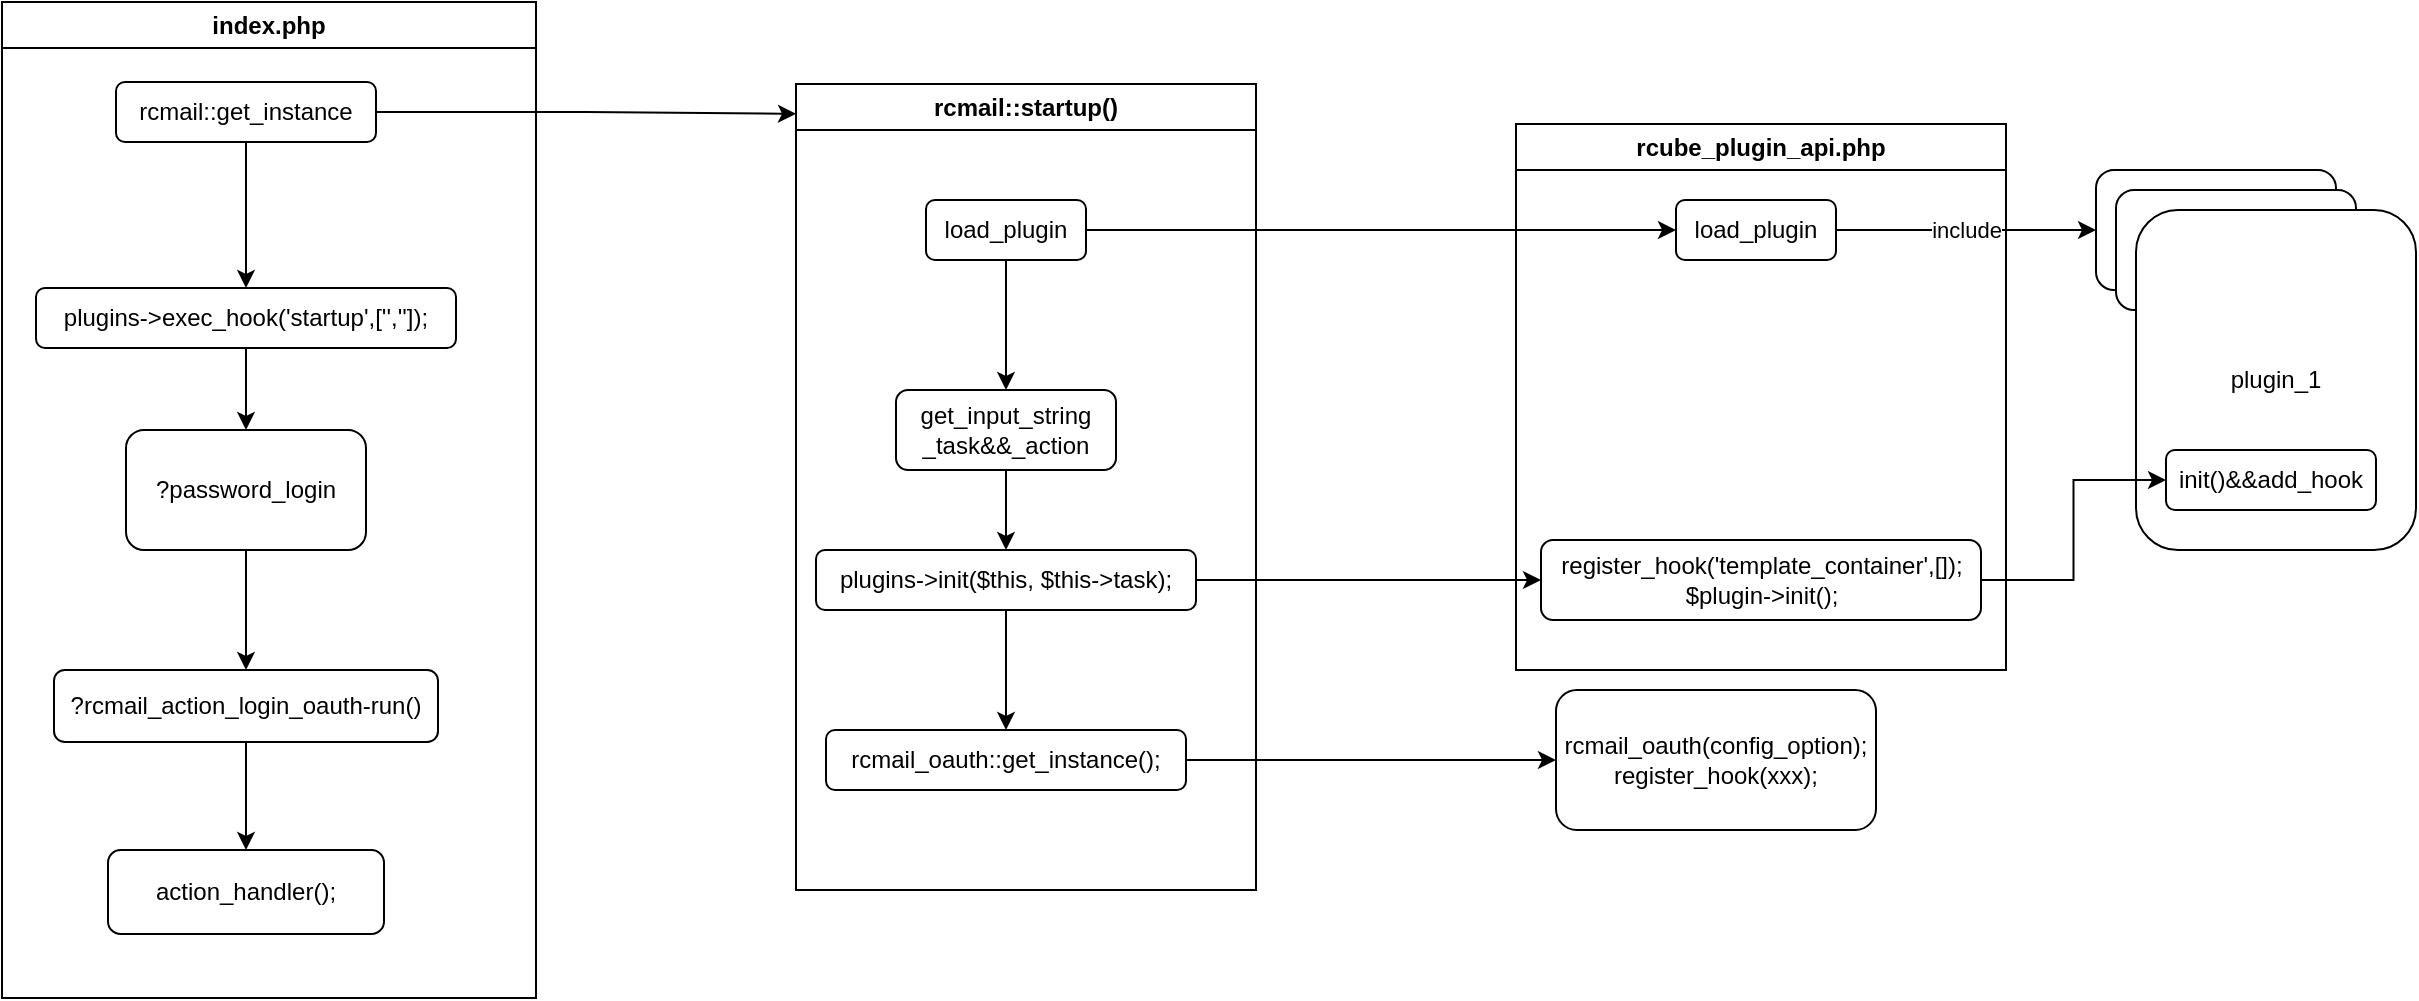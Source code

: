 <mxfile version="21.0.6" type="github">
  <diagram name="第 1 页" id="ePscFV2YcZ97pRkeltCn">
    <mxGraphModel dx="954" dy="529" grid="1" gridSize="10" guides="1" tooltips="1" connect="1" arrows="1" fold="1" page="1" pageScale="1" pageWidth="1600" pageHeight="1200" math="0" shadow="0">
      <root>
        <mxCell id="0" />
        <mxCell id="1" parent="0" />
        <mxCell id="Cq3rYmm9DUNjAHLXpiPS-3" value="index.php" style="swimlane;whiteSpace=wrap;html=1;shadow=0;" vertex="1" parent="1">
          <mxGeometry x="243" y="196" width="267" height="498" as="geometry">
            <mxRectangle x="330" y="180" width="140" height="30" as="alternateBounds" />
          </mxGeometry>
        </mxCell>
        <mxCell id="Cq3rYmm9DUNjAHLXpiPS-11" value="" style="edgeStyle=orthogonalEdgeStyle;rounded=0;orthogonalLoop=1;jettySize=auto;html=1;shadow=0;" edge="1" parent="Cq3rYmm9DUNjAHLXpiPS-3" source="Cq3rYmm9DUNjAHLXpiPS-1" target="Cq3rYmm9DUNjAHLXpiPS-10">
          <mxGeometry relative="1" as="geometry" />
        </mxCell>
        <mxCell id="Cq3rYmm9DUNjAHLXpiPS-1" value="rcmail::get_instance" style="rounded=1;whiteSpace=wrap;html=1;shadow=0;" vertex="1" parent="Cq3rYmm9DUNjAHLXpiPS-3">
          <mxGeometry x="57" y="40" width="130" height="30" as="geometry" />
        </mxCell>
        <mxCell id="Cq3rYmm9DUNjAHLXpiPS-42" value="" style="edgeStyle=orthogonalEdgeStyle;rounded=0;orthogonalLoop=1;jettySize=auto;html=1;" edge="1" parent="Cq3rYmm9DUNjAHLXpiPS-3" source="Cq3rYmm9DUNjAHLXpiPS-10" target="Cq3rYmm9DUNjAHLXpiPS-41">
          <mxGeometry relative="1" as="geometry" />
        </mxCell>
        <mxCell id="Cq3rYmm9DUNjAHLXpiPS-10" value="plugins-&amp;gt;exec_hook(&#39;startup&#39;,[&#39;&#39;,&#39;&#39;]);" style="whiteSpace=wrap;html=1;rounded=1;shadow=0;" vertex="1" parent="Cq3rYmm9DUNjAHLXpiPS-3">
          <mxGeometry x="17" y="143" width="210" height="30" as="geometry" />
        </mxCell>
        <mxCell id="Cq3rYmm9DUNjAHLXpiPS-44" value="" style="edgeStyle=orthogonalEdgeStyle;rounded=0;orthogonalLoop=1;jettySize=auto;html=1;" edge="1" parent="Cq3rYmm9DUNjAHLXpiPS-3" source="Cq3rYmm9DUNjAHLXpiPS-41" target="Cq3rYmm9DUNjAHLXpiPS-43">
          <mxGeometry relative="1" as="geometry" />
        </mxCell>
        <mxCell id="Cq3rYmm9DUNjAHLXpiPS-41" value="?password_login" style="rounded=1;whiteSpace=wrap;html=1;shadow=0;" vertex="1" parent="Cq3rYmm9DUNjAHLXpiPS-3">
          <mxGeometry x="62" y="214" width="120" height="60" as="geometry" />
        </mxCell>
        <mxCell id="Cq3rYmm9DUNjAHLXpiPS-46" value="" style="edgeStyle=orthogonalEdgeStyle;rounded=0;orthogonalLoop=1;jettySize=auto;html=1;" edge="1" parent="Cq3rYmm9DUNjAHLXpiPS-3" source="Cq3rYmm9DUNjAHLXpiPS-43" target="Cq3rYmm9DUNjAHLXpiPS-45">
          <mxGeometry relative="1" as="geometry" />
        </mxCell>
        <mxCell id="Cq3rYmm9DUNjAHLXpiPS-43" value="?rcmail_action_login_oauth-run()" style="rounded=1;whiteSpace=wrap;html=1;shadow=0;" vertex="1" parent="Cq3rYmm9DUNjAHLXpiPS-3">
          <mxGeometry x="26" y="334" width="192" height="36" as="geometry" />
        </mxCell>
        <mxCell id="Cq3rYmm9DUNjAHLXpiPS-45" value="action_handler();" style="rounded=1;whiteSpace=wrap;html=1;shadow=0;" vertex="1" parent="Cq3rYmm9DUNjAHLXpiPS-3">
          <mxGeometry x="53" y="424" width="138" height="42" as="geometry" />
        </mxCell>
        <mxCell id="Cq3rYmm9DUNjAHLXpiPS-4" value="" style="rounded=1;whiteSpace=wrap;html=1;shadow=0;" vertex="1" parent="1">
          <mxGeometry x="1290" y="280" width="120" height="60" as="geometry" />
        </mxCell>
        <mxCell id="Cq3rYmm9DUNjAHLXpiPS-5" value="" style="rounded=1;whiteSpace=wrap;html=1;shadow=0;" vertex="1" parent="1">
          <mxGeometry x="1300" y="290" width="120" height="60" as="geometry" />
        </mxCell>
        <mxCell id="Cq3rYmm9DUNjAHLXpiPS-6" value="plugin_1" style="rounded=1;whiteSpace=wrap;html=1;shadow=0;" vertex="1" parent="1">
          <mxGeometry x="1310" y="300" width="140" height="170" as="geometry" />
        </mxCell>
        <mxCell id="Cq3rYmm9DUNjAHLXpiPS-7" value="include" style="edgeStyle=orthogonalEdgeStyle;rounded=0;orthogonalLoop=1;jettySize=auto;html=1;entryX=0;entryY=0.5;entryDx=0;entryDy=0;shadow=0;exitX=1;exitY=0.5;exitDx=0;exitDy=0;" edge="1" parent="1" source="Cq3rYmm9DUNjAHLXpiPS-13" target="Cq3rYmm9DUNjAHLXpiPS-4">
          <mxGeometry relative="1" as="geometry">
            <mxPoint x="1100" y="300" as="sourcePoint" />
            <mxPoint x="1140" y="390" as="targetPoint" />
          </mxGeometry>
        </mxCell>
        <mxCell id="Cq3rYmm9DUNjAHLXpiPS-8" value="init()&amp;amp;&amp;amp;add_hook" style="rounded=1;whiteSpace=wrap;html=1;shadow=0;" vertex="1" parent="1">
          <mxGeometry x="1325" y="420" width="105" height="30" as="geometry" />
        </mxCell>
        <mxCell id="Cq3rYmm9DUNjAHLXpiPS-18" value="rcmail::startup()" style="swimlane;whiteSpace=wrap;html=1;shadow=0;" vertex="1" parent="1">
          <mxGeometry x="640" y="237" width="230" height="403" as="geometry">
            <mxRectangle x="560" y="220" width="130" height="30" as="alternateBounds" />
          </mxGeometry>
        </mxCell>
        <mxCell id="Cq3rYmm9DUNjAHLXpiPS-22" value="" style="edgeStyle=orthogonalEdgeStyle;rounded=0;orthogonalLoop=1;jettySize=auto;html=1;shadow=0;" edge="1" parent="Cq3rYmm9DUNjAHLXpiPS-18" source="Cq3rYmm9DUNjAHLXpiPS-19" target="Cq3rYmm9DUNjAHLXpiPS-21">
          <mxGeometry relative="1" as="geometry" />
        </mxCell>
        <mxCell id="Cq3rYmm9DUNjAHLXpiPS-19" value="load_plugin" style="rounded=1;whiteSpace=wrap;html=1;shadow=0;" vertex="1" parent="Cq3rYmm9DUNjAHLXpiPS-18">
          <mxGeometry x="65" y="58" width="80" height="30" as="geometry" />
        </mxCell>
        <mxCell id="Cq3rYmm9DUNjAHLXpiPS-35" style="edgeStyle=orthogonalEdgeStyle;rounded=0;orthogonalLoop=1;jettySize=auto;html=1;exitX=0.5;exitY=1;exitDx=0;exitDy=0;" edge="1" parent="Cq3rYmm9DUNjAHLXpiPS-18" source="Cq3rYmm9DUNjAHLXpiPS-21" target="Cq3rYmm9DUNjAHLXpiPS-25">
          <mxGeometry relative="1" as="geometry" />
        </mxCell>
        <mxCell id="Cq3rYmm9DUNjAHLXpiPS-21" value="get_input_string&lt;br&gt;_task&amp;amp;&amp;amp;_action" style="rounded=1;whiteSpace=wrap;html=1;shadow=0;" vertex="1" parent="Cq3rYmm9DUNjAHLXpiPS-18">
          <mxGeometry x="50" y="153" width="110" height="40" as="geometry" />
        </mxCell>
        <mxCell id="Cq3rYmm9DUNjAHLXpiPS-23" value="rcmail_oauth::get_instance();" style="rounded=1;whiteSpace=wrap;html=1;shadow=0;" vertex="1" parent="Cq3rYmm9DUNjAHLXpiPS-18">
          <mxGeometry x="15" y="323" width="180" height="30" as="geometry" />
        </mxCell>
        <mxCell id="Cq3rYmm9DUNjAHLXpiPS-36" style="edgeStyle=orthogonalEdgeStyle;rounded=0;orthogonalLoop=1;jettySize=auto;html=1;exitX=0.5;exitY=1;exitDx=0;exitDy=0;entryX=0.5;entryY=0;entryDx=0;entryDy=0;" edge="1" parent="Cq3rYmm9DUNjAHLXpiPS-18" source="Cq3rYmm9DUNjAHLXpiPS-25" target="Cq3rYmm9DUNjAHLXpiPS-23">
          <mxGeometry relative="1" as="geometry" />
        </mxCell>
        <mxCell id="Cq3rYmm9DUNjAHLXpiPS-25" value="plugins-&amp;gt;init($this, $this-&amp;gt;task);" style="rounded=1;whiteSpace=wrap;html=1;shadow=0;" vertex="1" parent="Cq3rYmm9DUNjAHLXpiPS-18">
          <mxGeometry x="10" y="233" width="190" height="30" as="geometry" />
        </mxCell>
        <mxCell id="Cq3rYmm9DUNjAHLXpiPS-14" style="edgeStyle=orthogonalEdgeStyle;rounded=0;orthogonalLoop=1;jettySize=auto;html=1;entryX=0;entryY=0.5;entryDx=0;entryDy=0;exitX=1;exitY=0.5;exitDx=0;exitDy=0;shadow=0;" edge="1" parent="1" source="Cq3rYmm9DUNjAHLXpiPS-19" target="Cq3rYmm9DUNjAHLXpiPS-13">
          <mxGeometry relative="1" as="geometry">
            <mxPoint x="770" y="340" as="sourcePoint" />
          </mxGeometry>
        </mxCell>
        <mxCell id="Cq3rYmm9DUNjAHLXpiPS-20" style="edgeStyle=orthogonalEdgeStyle;rounded=0;orthogonalLoop=1;jettySize=auto;html=1;exitX=1;exitY=0.5;exitDx=0;exitDy=0;entryX=0;entryY=0.037;entryDx=0;entryDy=0;entryPerimeter=0;shadow=0;" edge="1" parent="1" source="Cq3rYmm9DUNjAHLXpiPS-1" target="Cq3rYmm9DUNjAHLXpiPS-18">
          <mxGeometry relative="1" as="geometry" />
        </mxCell>
        <mxCell id="Cq3rYmm9DUNjAHLXpiPS-30" style="edgeStyle=orthogonalEdgeStyle;rounded=0;orthogonalLoop=1;jettySize=auto;html=1;exitX=1;exitY=0.5;exitDx=0;exitDy=0;entryX=0;entryY=0.5;entryDx=0;entryDy=0;shadow=0;" edge="1" parent="1" source="Cq3rYmm9DUNjAHLXpiPS-27" target="Cq3rYmm9DUNjAHLXpiPS-8">
          <mxGeometry relative="1" as="geometry" />
        </mxCell>
        <mxCell id="Cq3rYmm9DUNjAHLXpiPS-28" style="edgeStyle=orthogonalEdgeStyle;rounded=0;orthogonalLoop=1;jettySize=auto;html=1;exitX=1;exitY=0.5;exitDx=0;exitDy=0;shadow=0;entryX=0;entryY=0.5;entryDx=0;entryDy=0;" edge="1" parent="1" source="Cq3rYmm9DUNjAHLXpiPS-25" target="Cq3rYmm9DUNjAHLXpiPS-27">
          <mxGeometry relative="1" as="geometry" />
        </mxCell>
        <mxCell id="Cq3rYmm9DUNjAHLXpiPS-31" value="rcube_plugin_api.php" style="swimlane;whiteSpace=wrap;html=1;shadow=0;" vertex="1" parent="1">
          <mxGeometry x="1000" y="257" width="245" height="273" as="geometry">
            <mxRectangle x="1010" y="257" width="140" height="30" as="alternateBounds" />
          </mxGeometry>
        </mxCell>
        <mxCell id="Cq3rYmm9DUNjAHLXpiPS-13" value="load_plugin" style="rounded=1;whiteSpace=wrap;html=1;shadow=0;" vertex="1" parent="Cq3rYmm9DUNjAHLXpiPS-31">
          <mxGeometry x="80" y="38" width="80" height="30" as="geometry" />
        </mxCell>
        <mxCell id="Cq3rYmm9DUNjAHLXpiPS-27" value="register_hook(&#39;template_container&#39;,[]);&lt;br&gt;$plugin-&amp;gt;init();" style="rounded=1;whiteSpace=wrap;html=1;shadow=0;" vertex="1" parent="Cq3rYmm9DUNjAHLXpiPS-31">
          <mxGeometry x="12.5" y="208" width="220" height="40" as="geometry" />
        </mxCell>
        <mxCell id="Cq3rYmm9DUNjAHLXpiPS-38" value="rcmail_oauth(config_option);&lt;br&gt;register_hook(xxx);" style="rounded=1;whiteSpace=wrap;html=1;shadow=0;" vertex="1" parent="1">
          <mxGeometry x="1020" y="540" width="160" height="70" as="geometry" />
        </mxCell>
        <mxCell id="Cq3rYmm9DUNjAHLXpiPS-39" value="" style="edgeStyle=orthogonalEdgeStyle;rounded=0;orthogonalLoop=1;jettySize=auto;html=1;" edge="1" parent="1" source="Cq3rYmm9DUNjAHLXpiPS-23" target="Cq3rYmm9DUNjAHLXpiPS-38">
          <mxGeometry relative="1" as="geometry" />
        </mxCell>
      </root>
    </mxGraphModel>
  </diagram>
</mxfile>
